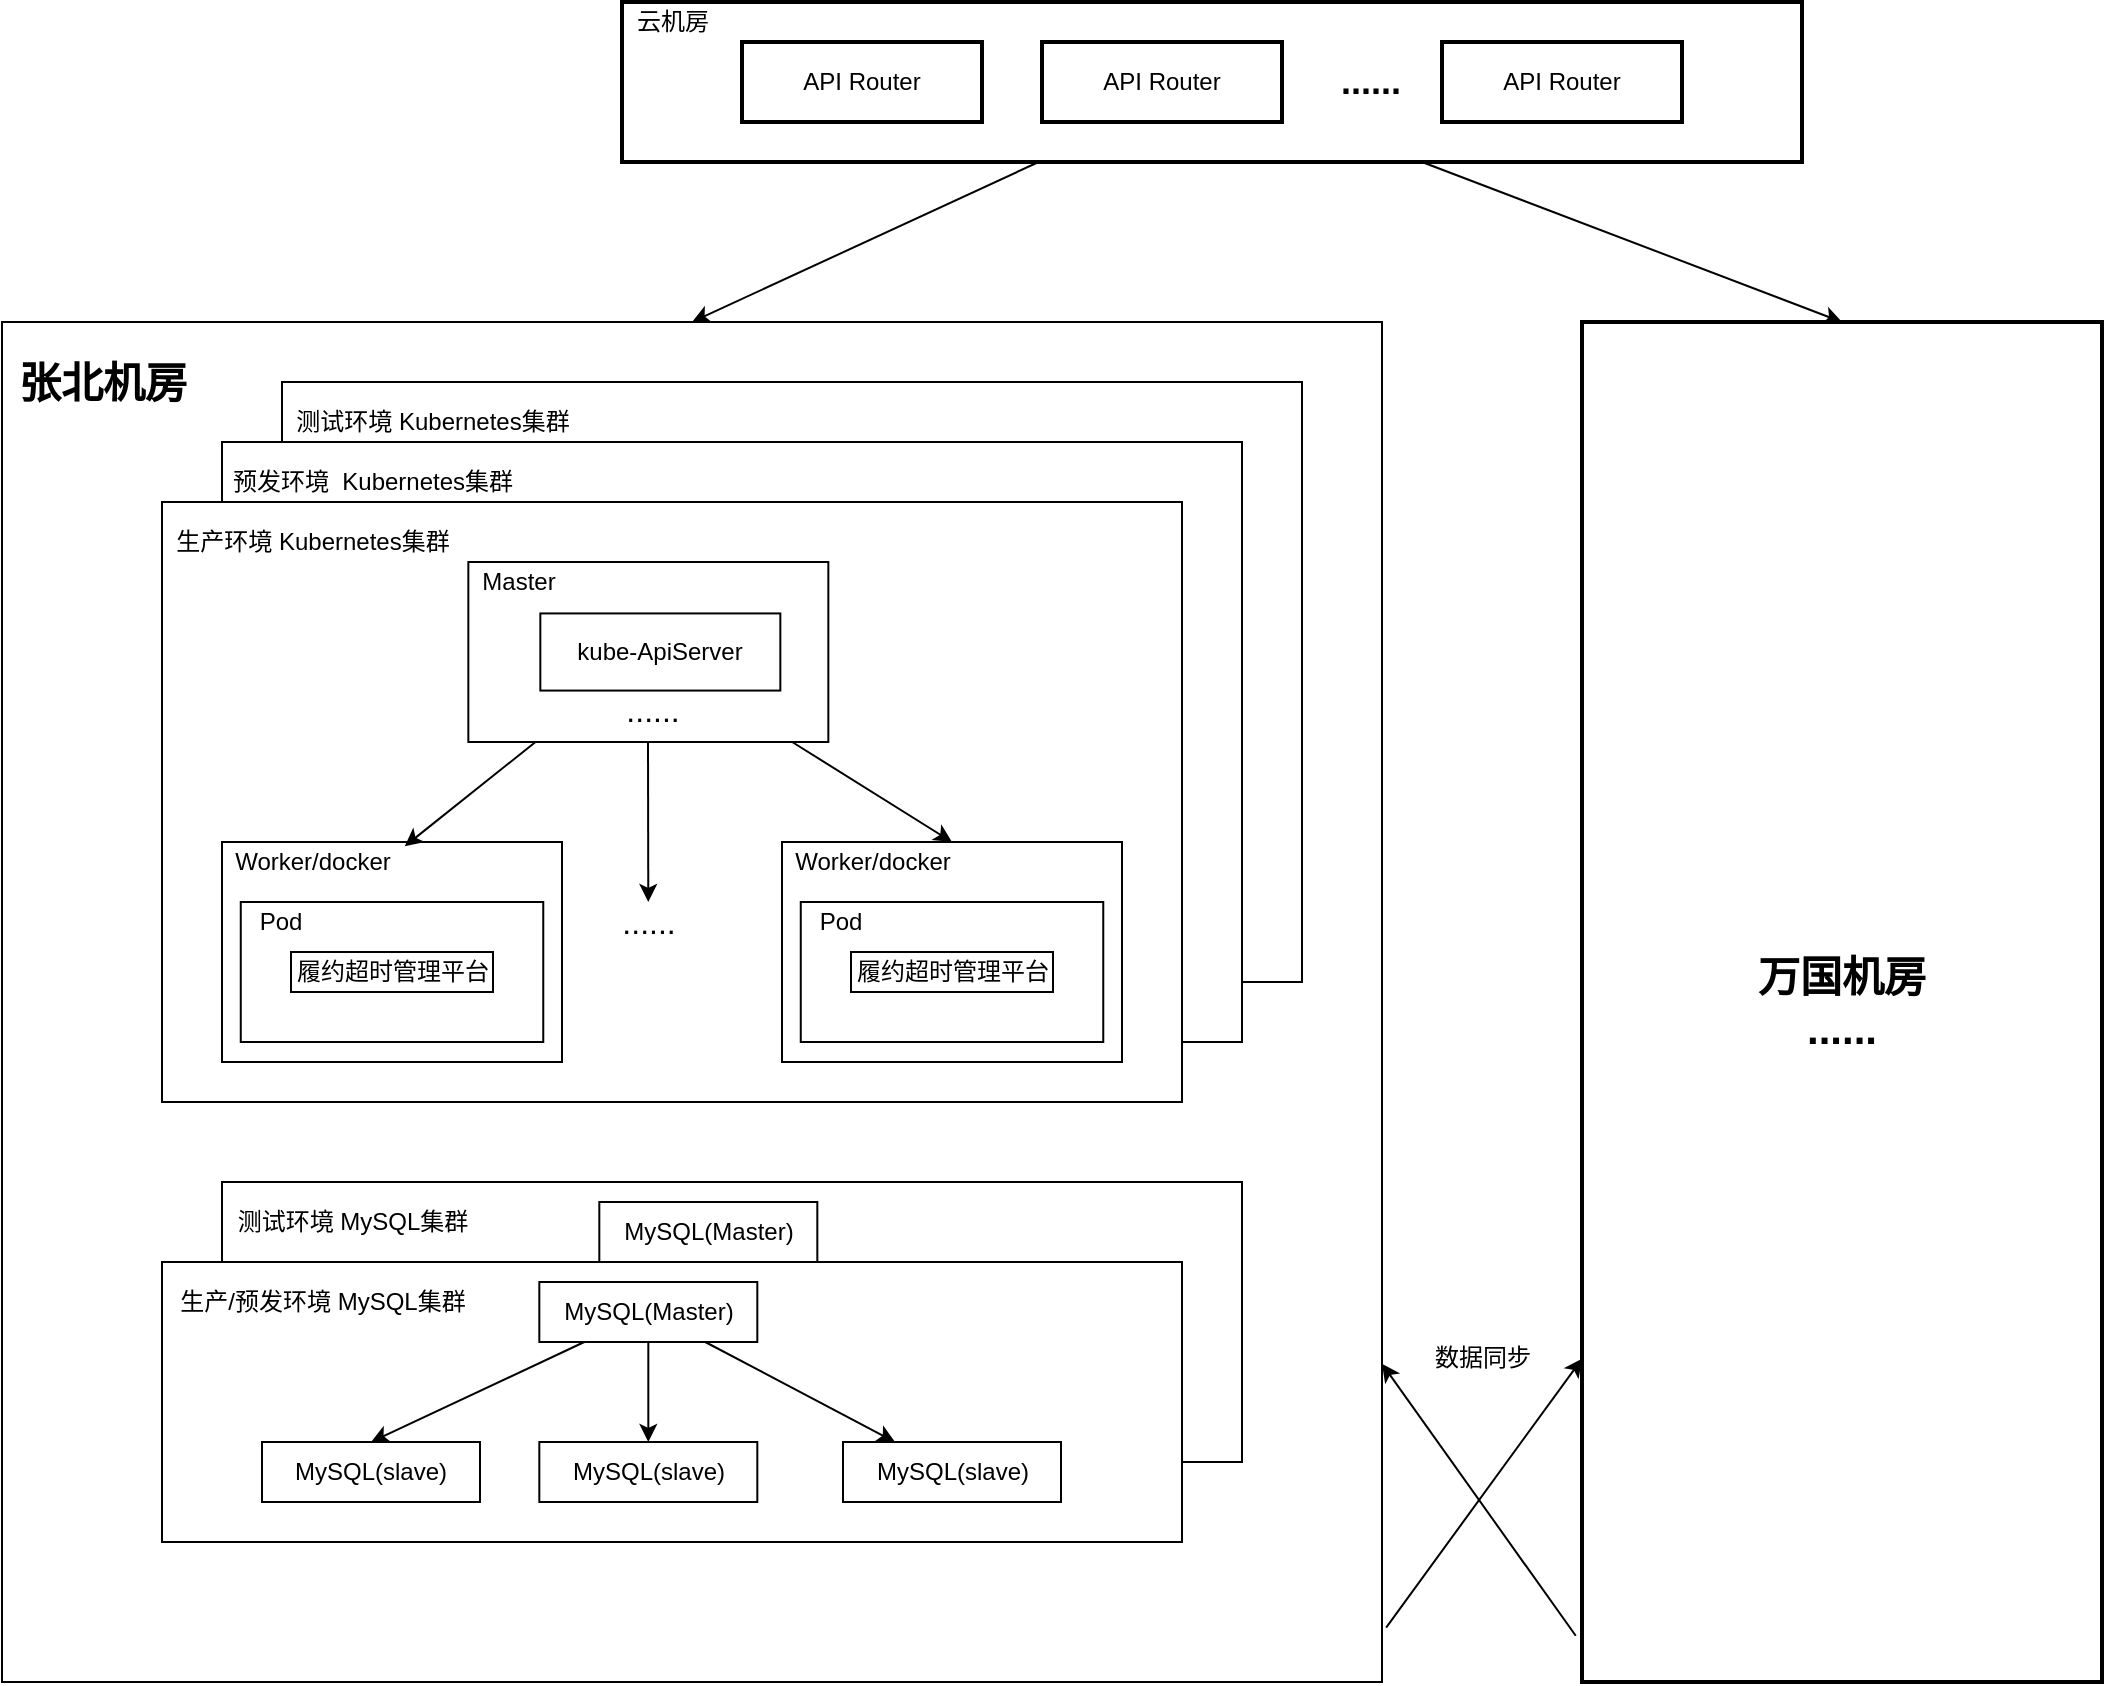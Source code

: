 <mxfile version="12.6.5" type="device"><diagram id="ls7PJHKEDY1-wRB1Dnu_" name="第 1 页"><mxGraphModel dx="1597" dy="867" grid="1" gridSize="10" guides="1" tooltips="1" connect="1" arrows="1" fold="1" page="1" pageScale="1" pageWidth="827" pageHeight="1169" math="0" shadow="0"><root><mxCell id="0"/><mxCell id="1" parent="0"/><mxCell id="DGxGfJ275prKSfZvDJKj-109" value="" style="rounded=0;whiteSpace=wrap;html=1;" vertex="1" parent="1"><mxGeometry x="90" y="240" width="690" height="680" as="geometry"/></mxCell><mxCell id="DGxGfJ275prKSfZvDJKj-87" value="" style="group" vertex="1" connectable="0" parent="1"><mxGeometry x="200" y="670" width="510" height="175" as="geometry"/></mxCell><mxCell id="DGxGfJ275prKSfZvDJKj-88" value="" style="rounded=0;whiteSpace=wrap;html=1;" vertex="1" parent="DGxGfJ275prKSfZvDJKj-87"><mxGeometry width="510" height="140" as="geometry"/></mxCell><mxCell id="DGxGfJ275prKSfZvDJKj-89" value="MySQL(Master)" style="rounded=0;whiteSpace=wrap;html=1;" vertex="1" parent="DGxGfJ275prKSfZvDJKj-87"><mxGeometry x="188.66" y="10" width="109" height="30" as="geometry"/></mxCell><mxCell id="DGxGfJ275prKSfZvDJKj-90" value="MySQL(slave)" style="rounded=0;whiteSpace=wrap;html=1;" vertex="1" parent="DGxGfJ275prKSfZvDJKj-87"><mxGeometry x="50.0" y="90" width="109" height="30" as="geometry"/></mxCell><mxCell id="DGxGfJ275prKSfZvDJKj-91" style="edgeStyle=none;rounded=0;orthogonalLoop=1;jettySize=auto;html=1;entryX=0.5;entryY=0;entryDx=0;entryDy=0;" edge="1" parent="DGxGfJ275prKSfZvDJKj-87" source="DGxGfJ275prKSfZvDJKj-89" target="DGxGfJ275prKSfZvDJKj-90"><mxGeometry relative="1" as="geometry"/></mxCell><mxCell id="DGxGfJ275prKSfZvDJKj-92" value="MySQL(slave)" style="rounded=0;whiteSpace=wrap;html=1;" vertex="1" parent="DGxGfJ275prKSfZvDJKj-87"><mxGeometry x="188.66" y="90" width="109" height="30" as="geometry"/></mxCell><mxCell id="DGxGfJ275prKSfZvDJKj-93" style="edgeStyle=none;rounded=0;orthogonalLoop=1;jettySize=auto;html=1;" edge="1" parent="DGxGfJ275prKSfZvDJKj-87" source="DGxGfJ275prKSfZvDJKj-89" target="DGxGfJ275prKSfZvDJKj-92"><mxGeometry relative="1" as="geometry"/></mxCell><mxCell id="DGxGfJ275prKSfZvDJKj-94" value="MySQL(slave)" style="rounded=0;whiteSpace=wrap;html=1;" vertex="1" parent="DGxGfJ275prKSfZvDJKj-87"><mxGeometry x="340.5" y="90" width="109" height="30" as="geometry"/></mxCell><mxCell id="DGxGfJ275prKSfZvDJKj-95" style="edgeStyle=none;rounded=0;orthogonalLoop=1;jettySize=auto;html=1;" edge="1" parent="DGxGfJ275prKSfZvDJKj-87" source="DGxGfJ275prKSfZvDJKj-89" target="DGxGfJ275prKSfZvDJKj-94"><mxGeometry relative="1" as="geometry"/></mxCell><mxCell id="DGxGfJ275prKSfZvDJKj-85" value="" style="group" vertex="1" connectable="0" parent="DGxGfJ275prKSfZvDJKj-87"><mxGeometry x="-30" y="40" width="510" height="140" as="geometry"/></mxCell><mxCell id="DGxGfJ275prKSfZvDJKj-27" value="" style="rounded=0;whiteSpace=wrap;html=1;" vertex="1" parent="DGxGfJ275prKSfZvDJKj-85"><mxGeometry width="510" height="140" as="geometry"/></mxCell><mxCell id="DGxGfJ275prKSfZvDJKj-28" value="MySQL(Master)" style="rounded=0;whiteSpace=wrap;html=1;" vertex="1" parent="DGxGfJ275prKSfZvDJKj-85"><mxGeometry x="188.66" y="10" width="109" height="30" as="geometry"/></mxCell><mxCell id="DGxGfJ275prKSfZvDJKj-29" value="MySQL(slave)" style="rounded=0;whiteSpace=wrap;html=1;" vertex="1" parent="DGxGfJ275prKSfZvDJKj-85"><mxGeometry x="50.0" y="90" width="109" height="30" as="geometry"/></mxCell><mxCell id="DGxGfJ275prKSfZvDJKj-32" style="edgeStyle=none;rounded=0;orthogonalLoop=1;jettySize=auto;html=1;entryX=0.5;entryY=0;entryDx=0;entryDy=0;" edge="1" parent="DGxGfJ275prKSfZvDJKj-85" source="DGxGfJ275prKSfZvDJKj-28" target="DGxGfJ275prKSfZvDJKj-29"><mxGeometry relative="1" as="geometry"/></mxCell><mxCell id="DGxGfJ275prKSfZvDJKj-30" value="MySQL(slave)" style="rounded=0;whiteSpace=wrap;html=1;" vertex="1" parent="DGxGfJ275prKSfZvDJKj-85"><mxGeometry x="188.66" y="90" width="109" height="30" as="geometry"/></mxCell><mxCell id="DGxGfJ275prKSfZvDJKj-33" style="edgeStyle=none;rounded=0;orthogonalLoop=1;jettySize=auto;html=1;" edge="1" parent="DGxGfJ275prKSfZvDJKj-85" source="DGxGfJ275prKSfZvDJKj-28" target="DGxGfJ275prKSfZvDJKj-30"><mxGeometry relative="1" as="geometry"/></mxCell><mxCell id="DGxGfJ275prKSfZvDJKj-31" value="MySQL(slave)" style="rounded=0;whiteSpace=wrap;html=1;" vertex="1" parent="DGxGfJ275prKSfZvDJKj-85"><mxGeometry x="340.5" y="90" width="109" height="30" as="geometry"/></mxCell><mxCell id="DGxGfJ275prKSfZvDJKj-34" style="edgeStyle=none;rounded=0;orthogonalLoop=1;jettySize=auto;html=1;" edge="1" parent="DGxGfJ275prKSfZvDJKj-85" source="DGxGfJ275prKSfZvDJKj-28" target="DGxGfJ275prKSfZvDJKj-31"><mxGeometry relative="1" as="geometry"/></mxCell><mxCell id="DGxGfJ275prKSfZvDJKj-96" value="生产/预发环境 MySQL集群" style="text;html=1;align=center;verticalAlign=middle;resizable=0;points=[];autosize=1;" vertex="1" parent="DGxGfJ275prKSfZvDJKj-85"><mxGeometry y="10" width="160" height="20" as="geometry"/></mxCell><mxCell id="DGxGfJ275prKSfZvDJKj-107" value="测试环境 MySQL集群" style="text;html=1;align=center;verticalAlign=middle;resizable=0;points=[];autosize=1;" vertex="1" parent="DGxGfJ275prKSfZvDJKj-87"><mxGeometry y="10" width="130" height="20" as="geometry"/></mxCell><mxCell id="DGxGfJ275prKSfZvDJKj-60" value="" style="group" vertex="1" connectable="0" parent="1"><mxGeometry x="230" y="270" width="510" height="300" as="geometry"/></mxCell><mxCell id="DGxGfJ275prKSfZvDJKj-61" value="" style="rounded=0;whiteSpace=wrap;html=1;" vertex="1" parent="DGxGfJ275prKSfZvDJKj-60"><mxGeometry width="510" height="300" as="geometry"/></mxCell><mxCell id="DGxGfJ275prKSfZvDJKj-62" value="" style="group" vertex="1" connectable="0" parent="DGxGfJ275prKSfZvDJKj-60"><mxGeometry x="153.17" y="30" width="180" height="90" as="geometry"/></mxCell><mxCell id="DGxGfJ275prKSfZvDJKj-63" value="" style="rounded=0;whiteSpace=wrap;html=1;" vertex="1" parent="DGxGfJ275prKSfZvDJKj-62"><mxGeometry width="180" height="90" as="geometry"/></mxCell><mxCell id="DGxGfJ275prKSfZvDJKj-64" value="Master" style="text;html=1;align=center;verticalAlign=middle;resizable=0;points=[];autosize=1;" vertex="1" parent="DGxGfJ275prKSfZvDJKj-62"><mxGeometry width="50" height="20" as="geometry"/></mxCell><mxCell id="DGxGfJ275prKSfZvDJKj-65" value="kube-ApiServer" style="rounded=0;whiteSpace=wrap;html=1;" vertex="1" parent="DGxGfJ275prKSfZvDJKj-62"><mxGeometry x="36" y="25.714" width="120" height="38.571" as="geometry"/></mxCell><mxCell id="DGxGfJ275prKSfZvDJKj-66" value="&lt;font style=&quot;font-size: 16px&quot;&gt;......&lt;/font&gt;" style="text;html=1;align=center;verticalAlign=middle;resizable=0;points=[];autosize=1;" vertex="1" parent="DGxGfJ275prKSfZvDJKj-62"><mxGeometry x="72" y="64.286" width="40" height="20" as="geometry"/></mxCell><mxCell id="DGxGfJ275prKSfZvDJKj-67" value="" style="group" vertex="1" connectable="0" parent="DGxGfJ275prKSfZvDJKj-60"><mxGeometry x="30" y="170" width="170" height="110" as="geometry"/></mxCell><mxCell id="DGxGfJ275prKSfZvDJKj-68" value="" style="rounded=0;whiteSpace=wrap;html=1;" vertex="1" parent="DGxGfJ275prKSfZvDJKj-67"><mxGeometry width="170" height="110" as="geometry"/></mxCell><mxCell id="DGxGfJ275prKSfZvDJKj-69" value="Worker/docker" style="text;html=1;align=center;verticalAlign=middle;resizable=0;points=[];autosize=1;" vertex="1" parent="DGxGfJ275prKSfZvDJKj-67"><mxGeometry width="90" height="20" as="geometry"/></mxCell><mxCell id="DGxGfJ275prKSfZvDJKj-70" value="" style="rounded=0;whiteSpace=wrap;html=1;" vertex="1" parent="DGxGfJ275prKSfZvDJKj-67"><mxGeometry x="9.38" y="30" width="151.25" height="70" as="geometry"/></mxCell><mxCell id="DGxGfJ275prKSfZvDJKj-71" value="Pod" style="text;html=1;align=center;verticalAlign=middle;resizable=0;points=[];autosize=1;" vertex="1" parent="DGxGfJ275prKSfZvDJKj-67"><mxGeometry x="9.38" y="30" width="40" height="20" as="geometry"/></mxCell><mxCell id="DGxGfJ275prKSfZvDJKj-72" value="履约超时管理平台" style="rounded=0;whiteSpace=wrap;html=1;" vertex="1" parent="DGxGfJ275prKSfZvDJKj-67"><mxGeometry x="34.5" y="55" width="101" height="20" as="geometry"/></mxCell><mxCell id="DGxGfJ275prKSfZvDJKj-73" value="" style="group" vertex="1" connectable="0" parent="DGxGfJ275prKSfZvDJKj-60"><mxGeometry x="310" y="170" width="170" height="110" as="geometry"/></mxCell><mxCell id="DGxGfJ275prKSfZvDJKj-74" value="" style="rounded=0;whiteSpace=wrap;html=1;" vertex="1" parent="DGxGfJ275prKSfZvDJKj-73"><mxGeometry width="170" height="110" as="geometry"/></mxCell><mxCell id="DGxGfJ275prKSfZvDJKj-75" value="Worker/docker" style="text;html=1;align=center;verticalAlign=middle;resizable=0;points=[];autosize=1;" vertex="1" parent="DGxGfJ275prKSfZvDJKj-73"><mxGeometry width="90" height="20" as="geometry"/></mxCell><mxCell id="DGxGfJ275prKSfZvDJKj-76" value="" style="rounded=0;whiteSpace=wrap;html=1;" vertex="1" parent="DGxGfJ275prKSfZvDJKj-73"><mxGeometry x="9.38" y="30" width="151.25" height="70" as="geometry"/></mxCell><mxCell id="DGxGfJ275prKSfZvDJKj-77" value="Pod" style="text;html=1;align=center;verticalAlign=middle;resizable=0;points=[];autosize=1;" vertex="1" parent="DGxGfJ275prKSfZvDJKj-73"><mxGeometry x="9.38" y="30" width="40" height="20" as="geometry"/></mxCell><mxCell id="DGxGfJ275prKSfZvDJKj-78" value="履约超时管理平台" style="rounded=0;whiteSpace=wrap;html=1;" vertex="1" parent="DGxGfJ275prKSfZvDJKj-73"><mxGeometry x="34.5" y="55" width="101" height="20" as="geometry"/></mxCell><mxCell id="DGxGfJ275prKSfZvDJKj-79" value="&lt;font style=&quot;font-size: 16px&quot;&gt;......&lt;/font&gt;" style="text;html=1;align=center;verticalAlign=middle;resizable=0;points=[];autosize=1;" vertex="1" parent="DGxGfJ275prKSfZvDJKj-60"><mxGeometry x="223.16" y="200" width="40" height="20" as="geometry"/></mxCell><mxCell id="DGxGfJ275prKSfZvDJKj-80" style="rounded=0;orthogonalLoop=1;jettySize=auto;html=1;entryX=1.015;entryY=0.108;entryDx=0;entryDy=0;entryPerimeter=0;" edge="1" parent="DGxGfJ275prKSfZvDJKj-60" source="DGxGfJ275prKSfZvDJKj-63" target="DGxGfJ275prKSfZvDJKj-69"><mxGeometry relative="1" as="geometry"/></mxCell><mxCell id="DGxGfJ275prKSfZvDJKj-81" style="edgeStyle=none;rounded=0;orthogonalLoop=1;jettySize=auto;html=1;entryX=0.5;entryY=0;entryDx=0;entryDy=0;" edge="1" parent="DGxGfJ275prKSfZvDJKj-60" source="DGxGfJ275prKSfZvDJKj-63" target="DGxGfJ275prKSfZvDJKj-74"><mxGeometry relative="1" as="geometry"/></mxCell><mxCell id="DGxGfJ275prKSfZvDJKj-82" style="edgeStyle=none;rounded=0;orthogonalLoop=1;jettySize=auto;html=1;" edge="1" parent="DGxGfJ275prKSfZvDJKj-60" target="DGxGfJ275prKSfZvDJKj-79"><mxGeometry relative="1" as="geometry"><mxPoint x="243" y="120" as="sourcePoint"/></mxGeometry></mxCell><mxCell id="DGxGfJ275prKSfZvDJKj-83" value="测试环境 Kubernetes集群" style="text;html=1;align=center;verticalAlign=middle;resizable=0;points=[];autosize=1;" vertex="1" parent="DGxGfJ275prKSfZvDJKj-60"><mxGeometry y="10" width="150" height="20" as="geometry"/></mxCell><mxCell id="DGxGfJ275prKSfZvDJKj-36" value="" style="group" vertex="1" connectable="0" parent="1"><mxGeometry x="200" y="300" width="510" height="300" as="geometry"/></mxCell><mxCell id="DGxGfJ275prKSfZvDJKj-37" value="" style="rounded=0;whiteSpace=wrap;html=1;" vertex="1" parent="DGxGfJ275prKSfZvDJKj-36"><mxGeometry width="510" height="300" as="geometry"/></mxCell><mxCell id="DGxGfJ275prKSfZvDJKj-38" value="" style="group" vertex="1" connectable="0" parent="DGxGfJ275prKSfZvDJKj-36"><mxGeometry x="153.17" y="30" width="180" height="90" as="geometry"/></mxCell><mxCell id="DGxGfJ275prKSfZvDJKj-39" value="" style="rounded=0;whiteSpace=wrap;html=1;" vertex="1" parent="DGxGfJ275prKSfZvDJKj-38"><mxGeometry width="180" height="90" as="geometry"/></mxCell><mxCell id="DGxGfJ275prKSfZvDJKj-40" value="Master" style="text;html=1;align=center;verticalAlign=middle;resizable=0;points=[];autosize=1;" vertex="1" parent="DGxGfJ275prKSfZvDJKj-38"><mxGeometry width="50" height="20" as="geometry"/></mxCell><mxCell id="DGxGfJ275prKSfZvDJKj-41" value="kube-ApiServer" style="rounded=0;whiteSpace=wrap;html=1;" vertex="1" parent="DGxGfJ275prKSfZvDJKj-38"><mxGeometry x="36" y="25.714" width="120" height="38.571" as="geometry"/></mxCell><mxCell id="DGxGfJ275prKSfZvDJKj-42" value="&lt;font style=&quot;font-size: 16px&quot;&gt;......&lt;/font&gt;" style="text;html=1;align=center;verticalAlign=middle;resizable=0;points=[];autosize=1;" vertex="1" parent="DGxGfJ275prKSfZvDJKj-38"><mxGeometry x="72" y="64.286" width="40" height="20" as="geometry"/></mxCell><mxCell id="DGxGfJ275prKSfZvDJKj-43" value="" style="group" vertex="1" connectable="0" parent="DGxGfJ275prKSfZvDJKj-36"><mxGeometry x="30" y="170" width="170" height="110" as="geometry"/></mxCell><mxCell id="DGxGfJ275prKSfZvDJKj-44" value="" style="rounded=0;whiteSpace=wrap;html=1;" vertex="1" parent="DGxGfJ275prKSfZvDJKj-43"><mxGeometry width="170" height="110" as="geometry"/></mxCell><mxCell id="DGxGfJ275prKSfZvDJKj-45" value="Worker/docker" style="text;html=1;align=center;verticalAlign=middle;resizable=0;points=[];autosize=1;" vertex="1" parent="DGxGfJ275prKSfZvDJKj-43"><mxGeometry width="90" height="20" as="geometry"/></mxCell><mxCell id="DGxGfJ275prKSfZvDJKj-46" value="" style="rounded=0;whiteSpace=wrap;html=1;" vertex="1" parent="DGxGfJ275prKSfZvDJKj-43"><mxGeometry x="9.38" y="30" width="151.25" height="70" as="geometry"/></mxCell><mxCell id="DGxGfJ275prKSfZvDJKj-47" value="Pod" style="text;html=1;align=center;verticalAlign=middle;resizable=0;points=[];autosize=1;" vertex="1" parent="DGxGfJ275prKSfZvDJKj-43"><mxGeometry x="9.38" y="30" width="40" height="20" as="geometry"/></mxCell><mxCell id="DGxGfJ275prKSfZvDJKj-48" value="履约超时管理平台" style="rounded=0;whiteSpace=wrap;html=1;" vertex="1" parent="DGxGfJ275prKSfZvDJKj-43"><mxGeometry x="34.5" y="55" width="101" height="20" as="geometry"/></mxCell><mxCell id="DGxGfJ275prKSfZvDJKj-49" value="" style="group" vertex="1" connectable="0" parent="DGxGfJ275prKSfZvDJKj-36"><mxGeometry x="310" y="170" width="170" height="110" as="geometry"/></mxCell><mxCell id="DGxGfJ275prKSfZvDJKj-50" value="" style="rounded=0;whiteSpace=wrap;html=1;" vertex="1" parent="DGxGfJ275prKSfZvDJKj-49"><mxGeometry width="170" height="110" as="geometry"/></mxCell><mxCell id="DGxGfJ275prKSfZvDJKj-51" value="Worker/docker" style="text;html=1;align=center;verticalAlign=middle;resizable=0;points=[];autosize=1;" vertex="1" parent="DGxGfJ275prKSfZvDJKj-49"><mxGeometry width="90" height="20" as="geometry"/></mxCell><mxCell id="DGxGfJ275prKSfZvDJKj-52" value="" style="rounded=0;whiteSpace=wrap;html=1;" vertex="1" parent="DGxGfJ275prKSfZvDJKj-49"><mxGeometry x="9.38" y="30" width="151.25" height="70" as="geometry"/></mxCell><mxCell id="DGxGfJ275prKSfZvDJKj-53" value="Pod" style="text;html=1;align=center;verticalAlign=middle;resizable=0;points=[];autosize=1;" vertex="1" parent="DGxGfJ275prKSfZvDJKj-49"><mxGeometry x="9.38" y="30" width="40" height="20" as="geometry"/></mxCell><mxCell id="DGxGfJ275prKSfZvDJKj-54" value="履约超时管理平台" style="rounded=0;whiteSpace=wrap;html=1;" vertex="1" parent="DGxGfJ275prKSfZvDJKj-49"><mxGeometry x="34.5" y="55" width="101" height="20" as="geometry"/></mxCell><mxCell id="DGxGfJ275prKSfZvDJKj-55" value="&lt;font style=&quot;font-size: 16px&quot;&gt;......&lt;/font&gt;" style="text;html=1;align=center;verticalAlign=middle;resizable=0;points=[];autosize=1;" vertex="1" parent="DGxGfJ275prKSfZvDJKj-36"><mxGeometry x="223.16" y="200" width="40" height="20" as="geometry"/></mxCell><mxCell id="DGxGfJ275prKSfZvDJKj-56" style="rounded=0;orthogonalLoop=1;jettySize=auto;html=1;entryX=1.015;entryY=0.108;entryDx=0;entryDy=0;entryPerimeter=0;" edge="1" parent="DGxGfJ275prKSfZvDJKj-36" source="DGxGfJ275prKSfZvDJKj-39" target="DGxGfJ275prKSfZvDJKj-45"><mxGeometry relative="1" as="geometry"/></mxCell><mxCell id="DGxGfJ275prKSfZvDJKj-57" style="edgeStyle=none;rounded=0;orthogonalLoop=1;jettySize=auto;html=1;entryX=0.5;entryY=0;entryDx=0;entryDy=0;" edge="1" parent="DGxGfJ275prKSfZvDJKj-36" source="DGxGfJ275prKSfZvDJKj-39" target="DGxGfJ275prKSfZvDJKj-50"><mxGeometry relative="1" as="geometry"/></mxCell><mxCell id="DGxGfJ275prKSfZvDJKj-58" style="edgeStyle=none;rounded=0;orthogonalLoop=1;jettySize=auto;html=1;" edge="1" parent="DGxGfJ275prKSfZvDJKj-36" target="DGxGfJ275prKSfZvDJKj-55"><mxGeometry relative="1" as="geometry"><mxPoint x="243" y="120" as="sourcePoint"/></mxGeometry></mxCell><mxCell id="DGxGfJ275prKSfZvDJKj-59" value="预发环境&amp;nbsp; Kubernetes集群" style="text;html=1;align=center;verticalAlign=middle;resizable=0;points=[];autosize=1;" vertex="1" parent="DGxGfJ275prKSfZvDJKj-36"><mxGeometry x="-5" y="10" width="160" height="20" as="geometry"/></mxCell><mxCell id="DGxGfJ275prKSfZvDJKj-25" value="&lt;font style=&quot;font-size: 21px&quot;&gt;&lt;b&gt;张北机房&lt;/b&gt;&lt;/font&gt;" style="text;html=1;align=center;verticalAlign=middle;resizable=0;points=[];autosize=1;strokeWidth=2;" vertex="1" parent="1"><mxGeometry x="90" y="260" width="100" height="20" as="geometry"/></mxCell><mxCell id="DGxGfJ275prKSfZvDJKj-35" value="" style="group" vertex="1" connectable="0" parent="1"><mxGeometry x="170" y="330" width="510" height="300" as="geometry"/></mxCell><mxCell id="DGxGfJ275prKSfZvDJKj-3" value="" style="rounded=0;whiteSpace=wrap;html=1;" vertex="1" parent="DGxGfJ275prKSfZvDJKj-35"><mxGeometry width="510" height="300" as="geometry"/></mxCell><mxCell id="DGxGfJ275prKSfZvDJKj-8" value="" style="group" vertex="1" connectable="0" parent="DGxGfJ275prKSfZvDJKj-35"><mxGeometry x="153.17" y="30" width="180" height="90" as="geometry"/></mxCell><mxCell id="DGxGfJ275prKSfZvDJKj-4" value="" style="rounded=0;whiteSpace=wrap;html=1;" vertex="1" parent="DGxGfJ275prKSfZvDJKj-8"><mxGeometry width="180" height="90" as="geometry"/></mxCell><mxCell id="DGxGfJ275prKSfZvDJKj-5" value="Master" style="text;html=1;align=center;verticalAlign=middle;resizable=0;points=[];autosize=1;" vertex="1" parent="DGxGfJ275prKSfZvDJKj-8"><mxGeometry width="50" height="20" as="geometry"/></mxCell><mxCell id="DGxGfJ275prKSfZvDJKj-6" value="kube-ApiServer" style="rounded=0;whiteSpace=wrap;html=1;" vertex="1" parent="DGxGfJ275prKSfZvDJKj-8"><mxGeometry x="36" y="25.714" width="120" height="38.571" as="geometry"/></mxCell><mxCell id="DGxGfJ275prKSfZvDJKj-7" value="&lt;font style=&quot;font-size: 16px&quot;&gt;......&lt;/font&gt;" style="text;html=1;align=center;verticalAlign=middle;resizable=0;points=[];autosize=1;" vertex="1" parent="DGxGfJ275prKSfZvDJKj-8"><mxGeometry x="72" y="64.286" width="40" height="20" as="geometry"/></mxCell><mxCell id="DGxGfJ275prKSfZvDJKj-14" value="" style="group" vertex="1" connectable="0" parent="DGxGfJ275prKSfZvDJKj-35"><mxGeometry x="30" y="170" width="170" height="110" as="geometry"/></mxCell><mxCell id="DGxGfJ275prKSfZvDJKj-9" value="" style="rounded=0;whiteSpace=wrap;html=1;" vertex="1" parent="DGxGfJ275prKSfZvDJKj-14"><mxGeometry width="170" height="110" as="geometry"/></mxCell><mxCell id="DGxGfJ275prKSfZvDJKj-10" value="Worker/docker" style="text;html=1;align=center;verticalAlign=middle;resizable=0;points=[];autosize=1;" vertex="1" parent="DGxGfJ275prKSfZvDJKj-14"><mxGeometry width="90" height="20" as="geometry"/></mxCell><mxCell id="DGxGfJ275prKSfZvDJKj-11" value="" style="rounded=0;whiteSpace=wrap;html=1;" vertex="1" parent="DGxGfJ275prKSfZvDJKj-14"><mxGeometry x="9.38" y="30" width="151.25" height="70" as="geometry"/></mxCell><mxCell id="DGxGfJ275prKSfZvDJKj-12" value="Pod" style="text;html=1;align=center;verticalAlign=middle;resizable=0;points=[];autosize=1;" vertex="1" parent="DGxGfJ275prKSfZvDJKj-14"><mxGeometry x="9.38" y="30" width="40" height="20" as="geometry"/></mxCell><mxCell id="DGxGfJ275prKSfZvDJKj-13" value="履约超时管理平台" style="rounded=0;whiteSpace=wrap;html=1;" vertex="1" parent="DGxGfJ275prKSfZvDJKj-14"><mxGeometry x="34.5" y="55" width="101" height="20" as="geometry"/></mxCell><mxCell id="DGxGfJ275prKSfZvDJKj-15" value="" style="group" vertex="1" connectable="0" parent="DGxGfJ275prKSfZvDJKj-35"><mxGeometry x="310" y="170" width="170" height="110" as="geometry"/></mxCell><mxCell id="DGxGfJ275prKSfZvDJKj-16" value="" style="rounded=0;whiteSpace=wrap;html=1;" vertex="1" parent="DGxGfJ275prKSfZvDJKj-15"><mxGeometry width="170" height="110" as="geometry"/></mxCell><mxCell id="DGxGfJ275prKSfZvDJKj-17" value="Worker/docker" style="text;html=1;align=center;verticalAlign=middle;resizable=0;points=[];autosize=1;" vertex="1" parent="DGxGfJ275prKSfZvDJKj-15"><mxGeometry width="90" height="20" as="geometry"/></mxCell><mxCell id="DGxGfJ275prKSfZvDJKj-18" value="" style="rounded=0;whiteSpace=wrap;html=1;" vertex="1" parent="DGxGfJ275prKSfZvDJKj-15"><mxGeometry x="9.38" y="30" width="151.25" height="70" as="geometry"/></mxCell><mxCell id="DGxGfJ275prKSfZvDJKj-19" value="Pod" style="text;html=1;align=center;verticalAlign=middle;resizable=0;points=[];autosize=1;" vertex="1" parent="DGxGfJ275prKSfZvDJKj-15"><mxGeometry x="9.38" y="30" width="40" height="20" as="geometry"/></mxCell><mxCell id="DGxGfJ275prKSfZvDJKj-20" value="履约超时管理平台" style="rounded=0;whiteSpace=wrap;html=1;" vertex="1" parent="DGxGfJ275prKSfZvDJKj-15"><mxGeometry x="34.5" y="55" width="101" height="20" as="geometry"/></mxCell><mxCell id="DGxGfJ275prKSfZvDJKj-21" value="&lt;font style=&quot;font-size: 16px&quot;&gt;......&lt;/font&gt;" style="text;html=1;align=center;verticalAlign=middle;resizable=0;points=[];autosize=1;" vertex="1" parent="DGxGfJ275prKSfZvDJKj-35"><mxGeometry x="223.16" y="200" width="40" height="20" as="geometry"/></mxCell><mxCell id="DGxGfJ275prKSfZvDJKj-22" style="rounded=0;orthogonalLoop=1;jettySize=auto;html=1;entryX=1.015;entryY=0.108;entryDx=0;entryDy=0;entryPerimeter=0;" edge="1" parent="DGxGfJ275prKSfZvDJKj-35" source="DGxGfJ275prKSfZvDJKj-4" target="DGxGfJ275prKSfZvDJKj-10"><mxGeometry relative="1" as="geometry"/></mxCell><mxCell id="DGxGfJ275prKSfZvDJKj-23" style="edgeStyle=none;rounded=0;orthogonalLoop=1;jettySize=auto;html=1;entryX=0.5;entryY=0;entryDx=0;entryDy=0;" edge="1" parent="DGxGfJ275prKSfZvDJKj-35" source="DGxGfJ275prKSfZvDJKj-4" target="DGxGfJ275prKSfZvDJKj-16"><mxGeometry relative="1" as="geometry"/></mxCell><mxCell id="DGxGfJ275prKSfZvDJKj-24" style="edgeStyle=none;rounded=0;orthogonalLoop=1;jettySize=auto;html=1;" edge="1" parent="DGxGfJ275prKSfZvDJKj-35" target="DGxGfJ275prKSfZvDJKj-21"><mxGeometry relative="1" as="geometry"><mxPoint x="243" y="120" as="sourcePoint"/></mxGeometry></mxCell><mxCell id="DGxGfJ275prKSfZvDJKj-26" value="生产环境 Kubernetes集群" style="text;html=1;align=center;verticalAlign=middle;resizable=0;points=[];autosize=1;" vertex="1" parent="DGxGfJ275prKSfZvDJKj-35"><mxGeometry y="10" width="150" height="20" as="geometry"/></mxCell><mxCell id="DGxGfJ275prKSfZvDJKj-113" value="&lt;font style=&quot;font-size: 21px&quot;&gt;&lt;b&gt;万国机房&lt;br&gt;......&lt;br&gt;&lt;/b&gt;&lt;/font&gt;" style="rounded=0;whiteSpace=wrap;html=1;strokeWidth=2;" vertex="1" parent="1"><mxGeometry x="880" y="240" width="260" height="680" as="geometry"/></mxCell><mxCell id="DGxGfJ275prKSfZvDJKj-119" value="" style="group" vertex="1" connectable="0" parent="1"><mxGeometry x="400" y="80" width="590" height="80" as="geometry"/></mxCell><mxCell id="DGxGfJ275prKSfZvDJKj-112" value="" style="rounded=0;whiteSpace=wrap;html=1;strokeWidth=2;" vertex="1" parent="DGxGfJ275prKSfZvDJKj-119"><mxGeometry width="590" height="80" as="geometry"/></mxCell><mxCell id="DGxGfJ275prKSfZvDJKj-114" value="云机房" style="text;html=1;align=center;verticalAlign=middle;resizable=0;points=[];autosize=1;" vertex="1" parent="DGxGfJ275prKSfZvDJKj-119"><mxGeometry width="50" height="20" as="geometry"/></mxCell><mxCell id="DGxGfJ275prKSfZvDJKj-115" value="API Router" style="rounded=0;whiteSpace=wrap;html=1;strokeWidth=2;" vertex="1" parent="DGxGfJ275prKSfZvDJKj-119"><mxGeometry x="210" y="20" width="120" height="40" as="geometry"/></mxCell><mxCell id="DGxGfJ275prKSfZvDJKj-116" value="API Router" style="rounded=0;whiteSpace=wrap;html=1;strokeWidth=2;" vertex="1" parent="DGxGfJ275prKSfZvDJKj-119"><mxGeometry x="60" y="20" width="120" height="40" as="geometry"/></mxCell><mxCell id="DGxGfJ275prKSfZvDJKj-117" value="API Router" style="rounded=0;whiteSpace=wrap;html=1;strokeWidth=2;" vertex="1" parent="DGxGfJ275prKSfZvDJKj-119"><mxGeometry x="410" y="20" width="120" height="40" as="geometry"/></mxCell><mxCell id="DGxGfJ275prKSfZvDJKj-118" value="&lt;font style=&quot;font-size: 18px&quot;&gt;&lt;b&gt;......&lt;/b&gt;&lt;/font&gt;" style="text;html=1;align=center;verticalAlign=middle;resizable=0;points=[];autosize=1;" vertex="1" parent="DGxGfJ275prKSfZvDJKj-119"><mxGeometry x="348.5" y="30" width="50" height="20" as="geometry"/></mxCell><mxCell id="DGxGfJ275prKSfZvDJKj-120" style="edgeStyle=none;rounded=0;orthogonalLoop=1;jettySize=auto;html=1;entryX=0.5;entryY=0;entryDx=0;entryDy=0;" edge="1" parent="1" source="DGxGfJ275prKSfZvDJKj-112" target="DGxGfJ275prKSfZvDJKj-109"><mxGeometry relative="1" as="geometry"/></mxCell><mxCell id="DGxGfJ275prKSfZvDJKj-121" style="edgeStyle=none;rounded=0;orthogonalLoop=1;jettySize=auto;html=1;entryX=0.5;entryY=0;entryDx=0;entryDy=0;" edge="1" parent="1" source="DGxGfJ275prKSfZvDJKj-112" target="DGxGfJ275prKSfZvDJKj-113"><mxGeometry relative="1" as="geometry"/></mxCell><mxCell id="DGxGfJ275prKSfZvDJKj-123" value="" style="endArrow=classic;html=1;exitX=1.003;exitY=0.96;exitDx=0;exitDy=0;exitPerimeter=0;" edge="1" parent="1" source="DGxGfJ275prKSfZvDJKj-109" target="DGxGfJ275prKSfZvDJKj-113"><mxGeometry width="50" height="50" relative="1" as="geometry"><mxPoint x="790" y="880" as="sourcePoint"/><mxPoint x="840" y="830" as="targetPoint"/></mxGeometry></mxCell><mxCell id="DGxGfJ275prKSfZvDJKj-124" value="" style="endArrow=classic;html=1;entryX=1;entryY=0.766;entryDx=0;entryDy=0;entryPerimeter=0;exitX=-0.012;exitY=0.966;exitDx=0;exitDy=0;exitPerimeter=0;" edge="1" parent="1" source="DGxGfJ275prKSfZvDJKj-113" target="DGxGfJ275prKSfZvDJKj-109"><mxGeometry width="50" height="50" relative="1" as="geometry"><mxPoint x="850" y="903" as="sourcePoint"/><mxPoint x="890" y="768.406" as="targetPoint"/></mxGeometry></mxCell><mxCell id="DGxGfJ275prKSfZvDJKj-125" value="数据同步" style="text;html=1;align=center;verticalAlign=middle;resizable=0;points=[];autosize=1;" vertex="1" parent="1"><mxGeometry x="800" y="747.5" width="60" height="20" as="geometry"/></mxCell></root></mxGraphModel></diagram></mxfile>